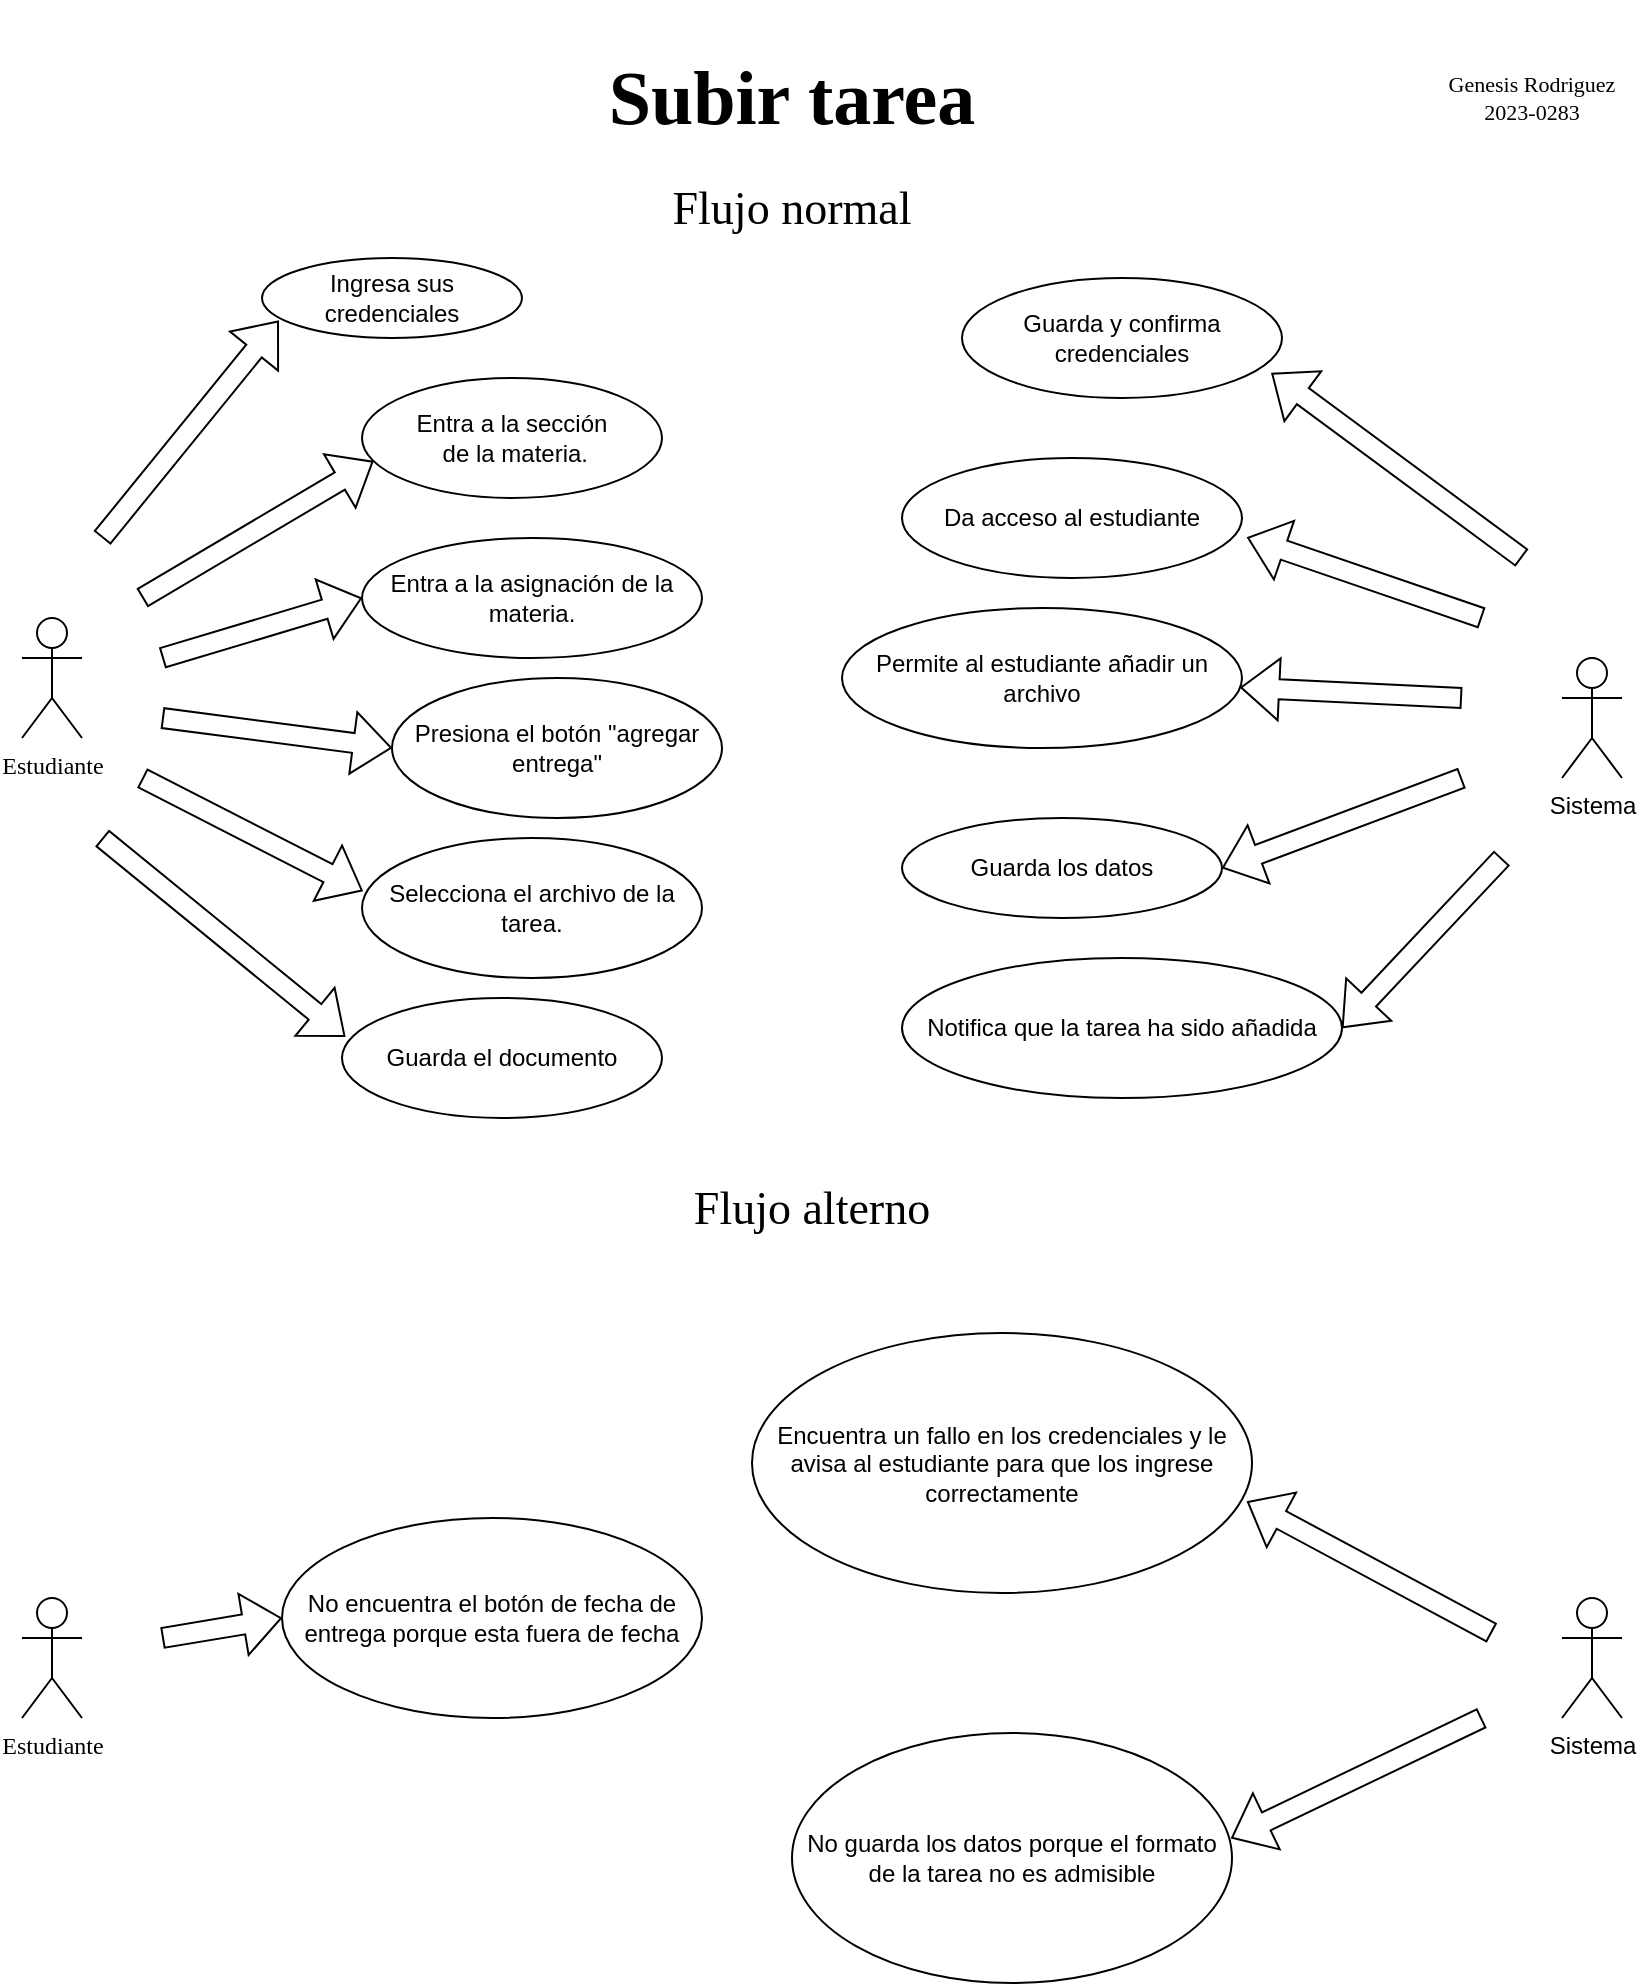 <mxfile version="24.4.9" type="github">
  <diagram name="Page-1" id="yL4-EC0LzdlwihAr2VRG">
    <mxGraphModel dx="1199" dy="646" grid="1" gridSize="10" guides="1" tooltips="1" connect="1" arrows="1" fold="1" page="1" pageScale="1" pageWidth="850" pageHeight="1100" math="0" shadow="0">
      <root>
        <mxCell id="0" />
        <mxCell id="1" parent="0" />
        <object label="Estudiante" id="AORObKfU_eMm_ny0Qasz-1">
          <mxCell style="shape=umlActor;verticalLabelPosition=bottom;verticalAlign=top;html=1;outlineConnect=0;shadow=0;gradientColor=none;fontFamily=Times New Roman;" vertex="1" parent="1">
            <mxGeometry x="30" y="310" width="30" height="60" as="geometry" />
          </mxCell>
        </object>
        <mxCell id="AORObKfU_eMm_ny0Qasz-2" value="Flujo normal" style="text;html=1;align=center;verticalAlign=middle;whiteSpace=wrap;rounded=0;fontFamily=Times New Roman;fontSize=23;" vertex="1" parent="1">
          <mxGeometry x="320" y="90" width="190" height="30" as="geometry" />
        </mxCell>
        <mxCell id="AORObKfU_eMm_ny0Qasz-3" value="" style="shape=flexArrow;endArrow=classic;html=1;rounded=0;entryX=0.064;entryY=0.785;entryDx=0;entryDy=0;entryPerimeter=0;" edge="1" parent="1" target="AORObKfU_eMm_ny0Qasz-5">
          <mxGeometry width="50" height="50" relative="1" as="geometry">
            <mxPoint x="70" y="270" as="sourcePoint" />
            <mxPoint x="160" y="240" as="targetPoint" />
          </mxGeometry>
        </mxCell>
        <mxCell id="AORObKfU_eMm_ny0Qasz-5" value="Ingresa sus credenciales" style="ellipse;whiteSpace=wrap;html=1;" vertex="1" parent="1">
          <mxGeometry x="150" y="130" width="130" height="40" as="geometry" />
        </mxCell>
        <mxCell id="AORObKfU_eMm_ny0Qasz-6" value="" style="shape=flexArrow;endArrow=classic;html=1;rounded=0;entryX=0.038;entryY=0.693;entryDx=0;entryDy=0;entryPerimeter=0;" edge="1" parent="1" target="AORObKfU_eMm_ny0Qasz-7">
          <mxGeometry width="50" height="50" relative="1" as="geometry">
            <mxPoint x="90" y="300" as="sourcePoint" />
            <mxPoint x="200" y="250" as="targetPoint" />
          </mxGeometry>
        </mxCell>
        <mxCell id="AORObKfU_eMm_ny0Qasz-7" value="Entra a la sección&lt;div&gt;&amp;nbsp;de la materia.&lt;/div&gt;" style="ellipse;whiteSpace=wrap;html=1;" vertex="1" parent="1">
          <mxGeometry x="200" y="190" width="150" height="60" as="geometry" />
        </mxCell>
        <mxCell id="AORObKfU_eMm_ny0Qasz-8" value="" style="shape=flexArrow;endArrow=classic;html=1;rounded=0;entryX=0;entryY=0.5;entryDx=0;entryDy=0;" edge="1" parent="1" target="AORObKfU_eMm_ny0Qasz-9">
          <mxGeometry width="50" height="50" relative="1" as="geometry">
            <mxPoint x="100" y="330" as="sourcePoint" />
            <mxPoint x="190" y="300" as="targetPoint" />
          </mxGeometry>
        </mxCell>
        <mxCell id="AORObKfU_eMm_ny0Qasz-9" value="Entra a la asignación de la materia." style="ellipse;whiteSpace=wrap;html=1;" vertex="1" parent="1">
          <mxGeometry x="200" y="270" width="170" height="60" as="geometry" />
        </mxCell>
        <mxCell id="AORObKfU_eMm_ny0Qasz-10" value="" style="shape=flexArrow;endArrow=classic;html=1;rounded=0;entryX=0;entryY=0.5;entryDx=0;entryDy=0;" edge="1" parent="1" target="AORObKfU_eMm_ny0Qasz-11">
          <mxGeometry width="50" height="50" relative="1" as="geometry">
            <mxPoint x="100" y="360" as="sourcePoint" />
            <mxPoint x="180" y="360" as="targetPoint" />
          </mxGeometry>
        </mxCell>
        <mxCell id="AORObKfU_eMm_ny0Qasz-11" value="Presiona el botón &quot;agregar entrega&quot;" style="ellipse;whiteSpace=wrap;html=1;" vertex="1" parent="1">
          <mxGeometry x="215" y="340" width="165" height="70" as="geometry" />
        </mxCell>
        <mxCell id="AORObKfU_eMm_ny0Qasz-12" value="" style="shape=flexArrow;endArrow=classic;html=1;rounded=0;entryX=0.002;entryY=0.378;entryDx=0;entryDy=0;entryPerimeter=0;" edge="1" parent="1" target="AORObKfU_eMm_ny0Qasz-13">
          <mxGeometry width="50" height="50" relative="1" as="geometry">
            <mxPoint x="90" y="390" as="sourcePoint" />
            <mxPoint x="140" y="410" as="targetPoint" />
          </mxGeometry>
        </mxCell>
        <mxCell id="AORObKfU_eMm_ny0Qasz-13" value="Selecciona el archivo de la tarea." style="ellipse;whiteSpace=wrap;html=1;" vertex="1" parent="1">
          <mxGeometry x="200" y="420" width="170" height="70" as="geometry" />
        </mxCell>
        <mxCell id="AORObKfU_eMm_ny0Qasz-14" value="" style="shape=flexArrow;endArrow=classic;html=1;rounded=0;entryX=0.01;entryY=0.321;entryDx=0;entryDy=0;entryPerimeter=0;" edge="1" parent="1" target="AORObKfU_eMm_ny0Qasz-15">
          <mxGeometry width="50" height="50" relative="1" as="geometry">
            <mxPoint x="70" y="420" as="sourcePoint" />
            <mxPoint x="130" y="480" as="targetPoint" />
          </mxGeometry>
        </mxCell>
        <mxCell id="AORObKfU_eMm_ny0Qasz-15" value="Guarda el documento" style="ellipse;whiteSpace=wrap;html=1;" vertex="1" parent="1">
          <mxGeometry x="190" y="500" width="160" height="60" as="geometry" />
        </mxCell>
        <mxCell id="AORObKfU_eMm_ny0Qasz-16" value="&lt;p style=&quot;font-size: 11px;&quot; align=&quot;center&quot; class=&quot;MsoNormal&quot;&gt;&lt;span style=&quot;font-size: 11px;&quot;&gt;Genesis Rodriguez 2023-0283&lt;/span&gt;&lt;/p&gt;" style="text;html=1;align=center;verticalAlign=middle;whiteSpace=wrap;rounded=0;fontSize=11;fontFamily=Times New Roman;" vertex="1" parent="1">
          <mxGeometry x="730" y="20" width="110" height="60" as="geometry" />
        </mxCell>
        <mxCell id="AORObKfU_eMm_ny0Qasz-18" value="&lt;h1 style=&quot;font-size: 38px;&quot;&gt;Subir tarea&lt;/h1&gt;" style="text;html=1;align=center;verticalAlign=middle;whiteSpace=wrap;rounded=0;fontSize=38;fontFamily=Times New Roman;" vertex="1" parent="1">
          <mxGeometry x="295" y="35" width="240" height="30" as="geometry" />
        </mxCell>
        <mxCell id="AORObKfU_eMm_ny0Qasz-19" value="Sistema" style="shape=umlActor;verticalLabelPosition=bottom;verticalAlign=top;html=1;outlineConnect=0;" vertex="1" parent="1">
          <mxGeometry x="800" y="330" width="30" height="60" as="geometry" />
        </mxCell>
        <mxCell id="AORObKfU_eMm_ny0Qasz-21" value="" style="shape=flexArrow;endArrow=classic;html=1;rounded=0;entryX=0.967;entryY=0.792;entryDx=0;entryDy=0;entryPerimeter=0;" edge="1" parent="1" target="AORObKfU_eMm_ny0Qasz-22">
          <mxGeometry width="50" height="50" relative="1" as="geometry">
            <mxPoint x="780" y="280" as="sourcePoint" />
            <mxPoint x="720" y="220" as="targetPoint" />
          </mxGeometry>
        </mxCell>
        <mxCell id="AORObKfU_eMm_ny0Qasz-22" value="Guarda y confirma credenciales" style="ellipse;whiteSpace=wrap;html=1;" vertex="1" parent="1">
          <mxGeometry x="500" y="140" width="160" height="60" as="geometry" />
        </mxCell>
        <mxCell id="AORObKfU_eMm_ny0Qasz-23" value="" style="shape=flexArrow;endArrow=classic;html=1;rounded=0;entryX=1.015;entryY=0.663;entryDx=0;entryDy=0;entryPerimeter=0;" edge="1" parent="1" target="AORObKfU_eMm_ny0Qasz-24">
          <mxGeometry width="50" height="50" relative="1" as="geometry">
            <mxPoint x="760" y="310" as="sourcePoint" />
            <mxPoint x="650" y="280" as="targetPoint" />
          </mxGeometry>
        </mxCell>
        <mxCell id="AORObKfU_eMm_ny0Qasz-24" value="Da acceso al estudiante" style="ellipse;whiteSpace=wrap;html=1;" vertex="1" parent="1">
          <mxGeometry x="470" y="230" width="170" height="60" as="geometry" />
        </mxCell>
        <mxCell id="AORObKfU_eMm_ny0Qasz-25" value="" style="shape=flexArrow;endArrow=classic;html=1;rounded=0;" edge="1" parent="1" target="AORObKfU_eMm_ny0Qasz-26">
          <mxGeometry width="50" height="50" relative="1" as="geometry">
            <mxPoint x="750" y="350" as="sourcePoint" />
            <mxPoint x="680" y="340" as="targetPoint" />
          </mxGeometry>
        </mxCell>
        <mxCell id="AORObKfU_eMm_ny0Qasz-26" value="Permite al estudiante añadir un archivo" style="ellipse;whiteSpace=wrap;html=1;" vertex="1" parent="1">
          <mxGeometry x="440" y="305" width="200" height="70" as="geometry" />
        </mxCell>
        <mxCell id="AORObKfU_eMm_ny0Qasz-27" value="" style="shape=flexArrow;endArrow=classic;html=1;rounded=0;entryX=1;entryY=0.5;entryDx=0;entryDy=0;" edge="1" parent="1" target="AORObKfU_eMm_ny0Qasz-28">
          <mxGeometry width="50" height="50" relative="1" as="geometry">
            <mxPoint x="750" y="390" as="sourcePoint" />
            <mxPoint x="690" y="400" as="targetPoint" />
          </mxGeometry>
        </mxCell>
        <mxCell id="AORObKfU_eMm_ny0Qasz-28" value="Guarda los datos" style="ellipse;whiteSpace=wrap;html=1;" vertex="1" parent="1">
          <mxGeometry x="470" y="410" width="160" height="50" as="geometry" />
        </mxCell>
        <mxCell id="AORObKfU_eMm_ny0Qasz-29" value="" style="shape=flexArrow;endArrow=classic;html=1;rounded=0;entryX=1;entryY=0.5;entryDx=0;entryDy=0;" edge="1" parent="1" target="AORObKfU_eMm_ny0Qasz-30">
          <mxGeometry width="50" height="50" relative="1" as="geometry">
            <mxPoint x="770" y="430" as="sourcePoint" />
            <mxPoint x="720" y="450" as="targetPoint" />
          </mxGeometry>
        </mxCell>
        <mxCell id="AORObKfU_eMm_ny0Qasz-30" value="Notifica que la tarea ha sido añadida" style="ellipse;whiteSpace=wrap;html=1;" vertex="1" parent="1">
          <mxGeometry x="470" y="480" width="220" height="70" as="geometry" />
        </mxCell>
        <object label="Estudiante" id="AORObKfU_eMm_ny0Qasz-55">
          <mxCell style="shape=umlActor;verticalLabelPosition=bottom;verticalAlign=top;html=1;outlineConnect=0;shadow=0;gradientColor=none;fontFamily=Times New Roman;" vertex="1" parent="1">
            <mxGeometry x="30" y="800" width="30" height="60" as="geometry" />
          </mxCell>
        </object>
        <mxCell id="AORObKfU_eMm_ny0Qasz-60" value="" style="shape=flexArrow;endArrow=classic;html=1;rounded=0;entryX=0;entryY=0.5;entryDx=0;entryDy=0;" edge="1" parent="1" target="AORObKfU_eMm_ny0Qasz-61">
          <mxGeometry width="50" height="50" relative="1" as="geometry">
            <mxPoint x="100" y="820" as="sourcePoint" />
            <mxPoint x="190" y="790" as="targetPoint" />
          </mxGeometry>
        </mxCell>
        <mxCell id="AORObKfU_eMm_ny0Qasz-61" value="No encuentra el botón de fecha de entrega porque esta fuera de fecha" style="ellipse;whiteSpace=wrap;html=1;" vertex="1" parent="1">
          <mxGeometry x="160" y="760" width="210" height="100" as="geometry" />
        </mxCell>
        <mxCell id="AORObKfU_eMm_ny0Qasz-68" value="Sistema" style="shape=umlActor;verticalLabelPosition=bottom;verticalAlign=top;html=1;outlineConnect=0;" vertex="1" parent="1">
          <mxGeometry x="800" y="800" width="30" height="60" as="geometry" />
        </mxCell>
        <mxCell id="AORObKfU_eMm_ny0Qasz-71" value="" style="shape=flexArrow;endArrow=classic;html=1;rounded=0;entryX=0.99;entryY=0.648;entryDx=0;entryDy=0;entryPerimeter=0;" edge="1" parent="1" target="AORObKfU_eMm_ny0Qasz-72">
          <mxGeometry width="50" height="50" relative="1" as="geometry">
            <mxPoint x="765" y="817.5" as="sourcePoint" />
            <mxPoint x="655" y="787.5" as="targetPoint" />
          </mxGeometry>
        </mxCell>
        <mxCell id="AORObKfU_eMm_ny0Qasz-72" value="Encuentra un fallo en los credenciales y le avisa al estudiante para que los ingrese correctamente" style="ellipse;whiteSpace=wrap;html=1;" vertex="1" parent="1">
          <mxGeometry x="395" y="667.5" width="250" height="130" as="geometry" />
        </mxCell>
        <mxCell id="AORObKfU_eMm_ny0Qasz-73" value="" style="shape=flexArrow;endArrow=classic;html=1;rounded=0;entryX=0.998;entryY=0.421;entryDx=0;entryDy=0;entryPerimeter=0;" edge="1" parent="1" target="AORObKfU_eMm_ny0Qasz-74">
          <mxGeometry width="50" height="50" relative="1" as="geometry">
            <mxPoint x="760" y="860" as="sourcePoint" />
            <mxPoint x="685" y="847.5" as="targetPoint" />
          </mxGeometry>
        </mxCell>
        <mxCell id="AORObKfU_eMm_ny0Qasz-74" value="No guarda los datos porque el formato de la tarea no es admisible" style="ellipse;whiteSpace=wrap;html=1;" vertex="1" parent="1">
          <mxGeometry x="415" y="867.5" width="220" height="125" as="geometry" />
        </mxCell>
        <mxCell id="AORObKfU_eMm_ny0Qasz-79" value="Flujo alterno" style="text;html=1;align=center;verticalAlign=middle;whiteSpace=wrap;rounded=0;fontFamily=Times New Roman;fontSize=23;" vertex="1" parent="1">
          <mxGeometry x="330" y="590" width="190" height="30" as="geometry" />
        </mxCell>
      </root>
    </mxGraphModel>
  </diagram>
</mxfile>
